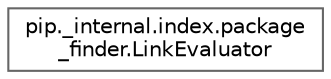 digraph "Graphical Class Hierarchy"
{
 // LATEX_PDF_SIZE
  bgcolor="transparent";
  edge [fontname=Helvetica,fontsize=10,labelfontname=Helvetica,labelfontsize=10];
  node [fontname=Helvetica,fontsize=10,shape=box,height=0.2,width=0.4];
  rankdir="LR";
  Node0 [id="Node000000",label="pip._internal.index.package\l_finder.LinkEvaluator",height=0.2,width=0.4,color="grey40", fillcolor="white", style="filled",URL="$d0/d5a/classpip_1_1__internal_1_1index_1_1package__finder_1_1LinkEvaluator.html",tooltip=" "];
}
